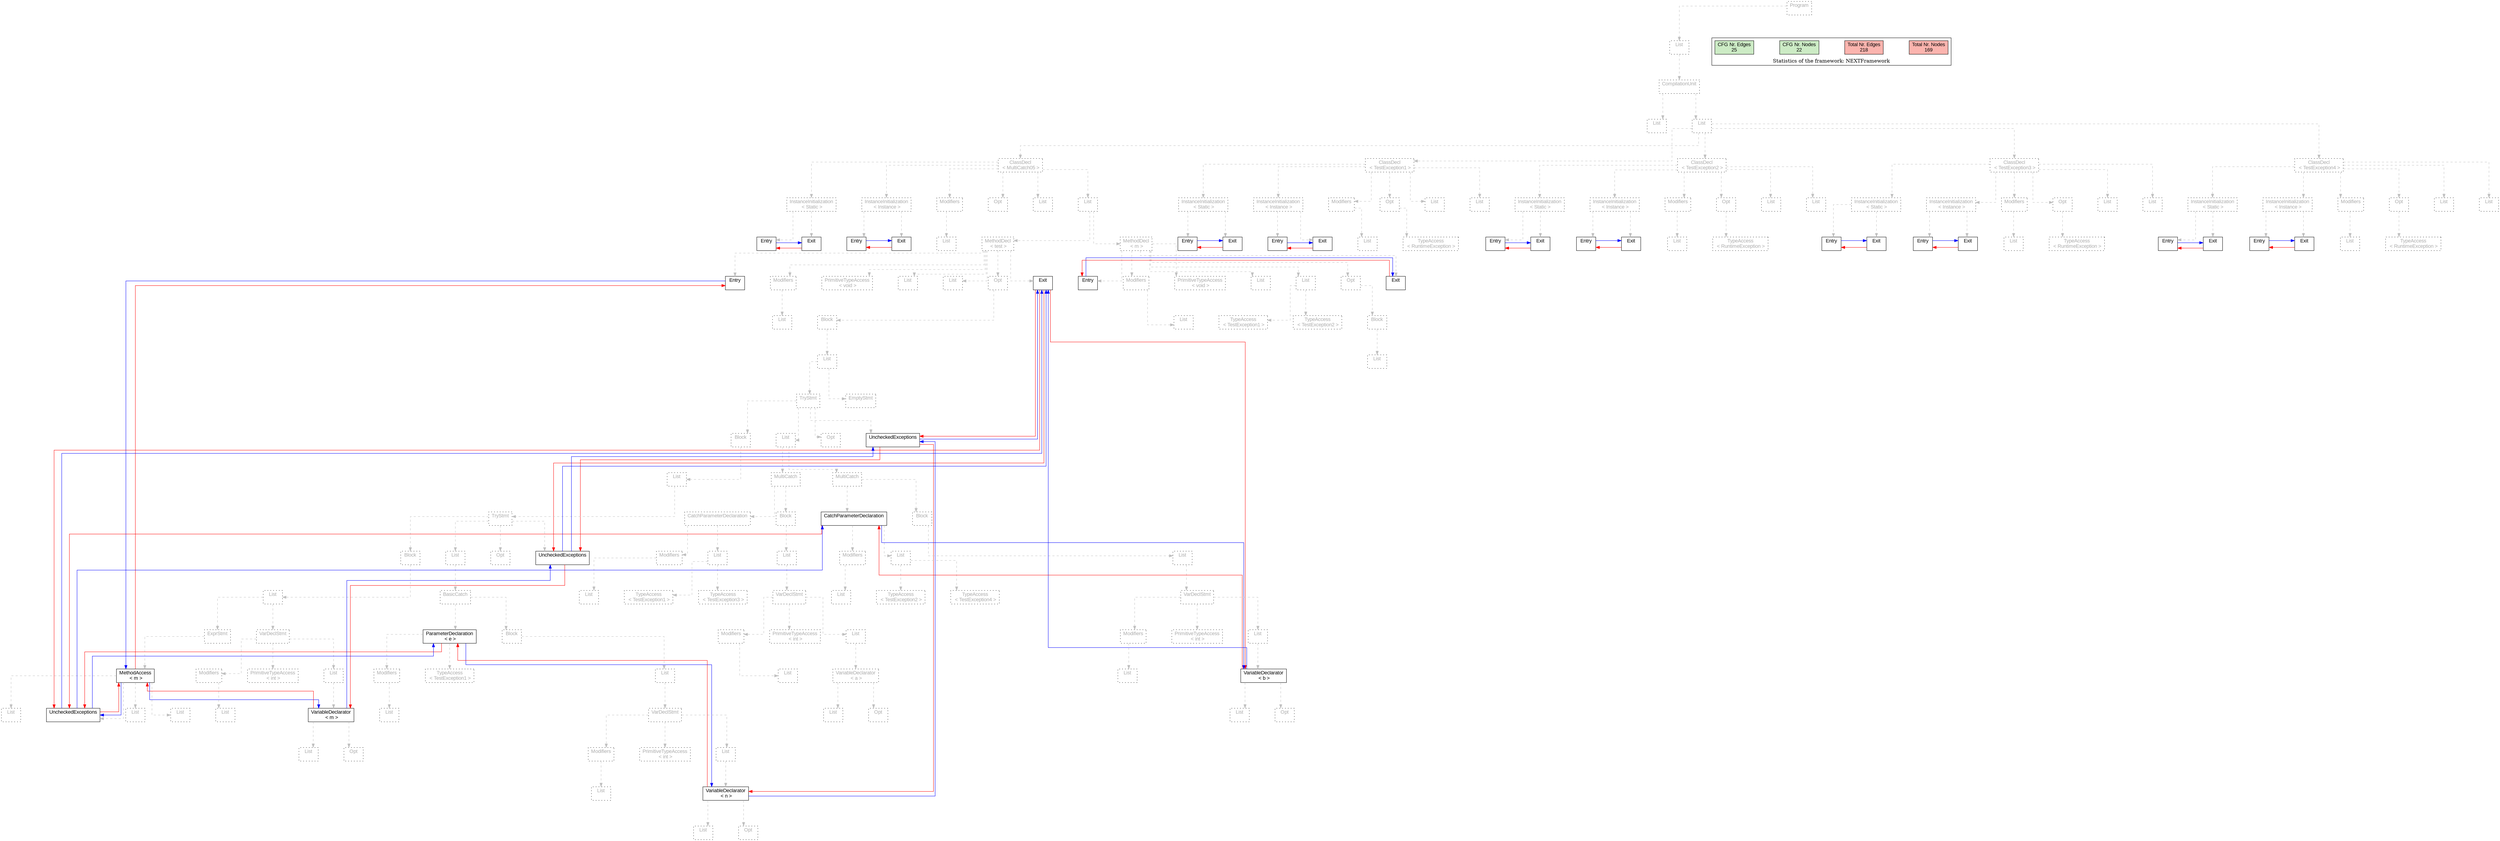 digraph G {
graph [splines=ortho, nodesep="1", ranksep="1"]
node [shape=rect, fontname=Arial];
{ rank = same; "Program[0]"}
{ rank = same; "List[1]"}
{ rank = same; "CompilationUnit[2]"}
{ rank = same; "List[3]"; "List[4]"}
{ rank = same; "ClassDecl[5]"; "ClassDecl[125]"; "ClassDecl[148]"; "ClassDecl[171]"; "ClassDecl[194]"}
{ rank = same; "Modifiers[22]"; "Opt[24]"; "List[25]"; "List[26]"; "InstanceInitialization[6]"; "InstanceInitialization[14]"; "Modifiers[142]"; "Opt[144]"; "List[146]"; "List[147]"; "InstanceInitialization[126]"; "InstanceInitialization[134]"; "Modifiers[165]"; "Opt[167]"; "List[169]"; "List[170]"; "InstanceInitialization[149]"; "InstanceInitialization[157]"; "Modifiers[188]"; "Opt[190]"; "List[192]"; "List[193]"; "InstanceInitialization[172]"; "InstanceInitialization[180]"; "Modifiers[211]"; "Opt[213]"; "List[215]"; "List[216]"; "InstanceInitialization[195]"; "InstanceInitialization[203]"}
{ rank = same; "List[23]"; "MethodDecl[27]"; "MethodDecl[113]"; "Entry[7]"; "Exit[8]"; "Entry[15]"; "Exit[16]"; "List[143]"; "TypeAccess[145]"; "Entry[127]"; "Exit[128]"; "Entry[135]"; "Exit[136]"; "List[166]"; "TypeAccess[168]"; "Entry[150]"; "Exit[151]"; "Entry[158]"; "Exit[159]"; "List[189]"; "TypeAccess[191]"; "Entry[173]"; "Exit[174]"; "Entry[181]"; "Exit[182]"; "List[212]"; "TypeAccess[214]"; "Entry[196]"; "Exit[197]"; "Entry[204]"; "Exit[205]"}
{ rank = same; "Entry[28]"; "Modifiers[29]"; "PrimitiveTypeAccess[31]"; "List[32]"; "List[33]"; "Opt[34]"; "Exit[35]"; "Entry[114]"; "Modifiers[115]"; "PrimitiveTypeAccess[117]"; "List[118]"; "List[119]"; "Opt[122]"; "Exit[123]"}
{ rank = same; "List[30]"; "Block[35]"; "List[116]"; "TypeAccess[120]"; "TypeAccess[121]"; "Block[123]"}
{ rank = same; "List[36]"; "List[124]"}
{ rank = same; "TryStmt[37]"; "EmptyStmt[112]"}
{ rank = same; "Block[38]"; "List[75]"; "Opt[110]"; "UncheckedExceptions[111]"}
{ rank = same; "List[39]"; "MultiCatch[76]"; "MultiCatch[93]"}
{ rank = same; "TryStmt[40]"; "CatchParameterDeclaration[77]"; "Block[83]"; "CatchParameterDeclaration[94]"; "Block[100]"}
{ rank = same; "Block[41]"; "List[57]"; "Opt[73]"; "UncheckedExceptions[74]"; "Modifiers[78]"; "List[80]"; "List[84]"; "Modifiers[95]"; "List[97]"; "List[101]"}
{ rank = same; "List[42]"; "BasicCatch[58]"; "List[79]"; "TypeAccess[81]"; "TypeAccess[82]"; "VarDeclStmt[85]"; "List[96]"; "TypeAccess[98]"; "TypeAccess[99]"; "VarDeclStmt[102]"}
{ rank = same; "MethodAccess[44]"; "Modifiers[50]"; "PrimitiveTypeAccess[52]"; "List[53]"; "Modifiers[60]"; "TypeAccess[62]"; "List[64]"; "List[87]"; "VariableDeclarator[90]"; "List[104]"; "VariableDeclarator[107]"}
{ rank = same; "ExprStmt[43]"; "VarDeclStmt[49]"; "ParameterDeclaration[59]"; "Block[63]"; "Modifiers[86]"; "PrimitiveTypeAccess[88]"; "List[89]"; "Modifiers[103]"; "PrimitiveTypeAccess[105]"; "List[106]"}
{ rank = same; "List[55]"; "Opt[56]"; "Modifiers[66]"; "PrimitiveTypeAccess[68]"; "List[69]"}
{ rank = same; "List[46]"; "List[47]"; "List[48]"; "UncheckedExceptions[45]"; "List[51]"; "VariableDeclarator[54]"; "List[61]"; "VarDeclStmt[65]"; "List[91]"; "Opt[92]"; "List[108]"; "Opt[109]"}
{ rank = same; "List[71]"; "Opt[72]"}
{ rank = same; "List[67]"; "VariableDeclarator[70]"}
"Program[0]" [label="Program\n ", style= dotted   fillcolor="#eeeeee" fontcolor="#aaaaaa"  ]
"List[1]" [label="List\n ", style= dotted   fillcolor="#eeeeee" fontcolor="#aaaaaa"  ]
"CompilationUnit[2]" [label="CompilationUnit\n ", style= dotted   fillcolor="#eeeeee" fontcolor="#aaaaaa"  ]
"List[3]" [label="List\n ", style= dotted   fillcolor="#eeeeee" fontcolor="#aaaaaa"  ]
"List[4]" [label="List\n ", style= dotted   fillcolor="#eeeeee" fontcolor="#aaaaaa"  ]
"ClassDecl[5]" [label="ClassDecl\n < MultiCatch05 >", style= dotted   fillcolor="#eeeeee" fontcolor="#aaaaaa"  ]
"Modifiers[22]" [label="Modifiers\n ", style= dotted   fillcolor="#eeeeee" fontcolor="#aaaaaa"  ]
"List[23]" [label="List\n ", style= dotted   fillcolor="#eeeeee" fontcolor="#aaaaaa"  ]
"Opt[24]" [label="Opt\n ", style= dotted   fillcolor="#eeeeee" fontcolor="#aaaaaa"  ]
"List[25]" [label="List\n ", style= dotted   fillcolor="#eeeeee" fontcolor="#aaaaaa"  ]
"List[26]" [label="List\n ", style= dotted   fillcolor="#eeeeee" fontcolor="#aaaaaa"  ]
"MethodDecl[27]" [label="MethodDecl\n < test >", style= dotted   fillcolor="#eeeeee" fontcolor="#aaaaaa"  ]
"Entry[28]" [label="Entry\n ", fillcolor=white   style=filled  ]
"Modifiers[29]" [label="Modifiers\n ", style= dotted   fillcolor="#eeeeee" fontcolor="#aaaaaa"  ]
"List[30]" [label="List\n ", style= dotted   fillcolor="#eeeeee" fontcolor="#aaaaaa"  ]
"PrimitiveTypeAccess[31]" [label="PrimitiveTypeAccess\n < void >", style= dotted   fillcolor="#eeeeee" fontcolor="#aaaaaa"  ]
"List[32]" [label="List\n ", style= dotted   fillcolor="#eeeeee" fontcolor="#aaaaaa"  ]
"List[33]" [label="List\n ", style= dotted   fillcolor="#eeeeee" fontcolor="#aaaaaa"  ]
"Opt[34]" [label="Opt\n ", style= dotted   fillcolor="#eeeeee" fontcolor="#aaaaaa"  ]
"Block[35]" [label="Block\n ", style= dotted   fillcolor="#eeeeee" fontcolor="#aaaaaa"  ]
"List[36]" [label="List\n ", style= dotted   fillcolor="#eeeeee" fontcolor="#aaaaaa"  ]
"TryStmt[37]" [label="TryStmt\n ", style= dotted   fillcolor="#eeeeee" fontcolor="#aaaaaa"  ]
"Block[38]" [label="Block\n ", style= dotted   fillcolor="#eeeeee" fontcolor="#aaaaaa"  ]
"List[39]" [label="List\n ", style= dotted   fillcolor="#eeeeee" fontcolor="#aaaaaa"  ]
"TryStmt[40]" [label="TryStmt\n ", style= dotted   fillcolor="#eeeeee" fontcolor="#aaaaaa"  ]
"Block[41]" [label="Block\n ", style= dotted   fillcolor="#eeeeee" fontcolor="#aaaaaa"  ]
"List[42]" [label="List\n ", style= dotted   fillcolor="#eeeeee" fontcolor="#aaaaaa"  ]
"ExprStmt[43]" [label="ExprStmt\n ", style= dotted   fillcolor="#eeeeee" fontcolor="#aaaaaa"  ]
"MethodAccess[44]" [label="MethodAccess\n < m >", fillcolor=white   style=filled  ]
"List[46]" [label="List\n ", style= dotted   fillcolor="#eeeeee" fontcolor="#aaaaaa"  ]
"List[47]" [label="List\n ", style= dotted   fillcolor="#eeeeee" fontcolor="#aaaaaa"  ]
"List[48]" [label="List\n ", style= dotted   fillcolor="#eeeeee" fontcolor="#aaaaaa"  ]
"UncheckedExceptions[45]" [label="UncheckedExceptions\n ", fillcolor=white   style=filled  ]
"VarDeclStmt[49]" [label="VarDeclStmt\n ", style= dotted   fillcolor="#eeeeee" fontcolor="#aaaaaa"  ]
"Modifiers[50]" [label="Modifiers\n ", style= dotted   fillcolor="#eeeeee" fontcolor="#aaaaaa"  ]
"List[51]" [label="List\n ", style= dotted   fillcolor="#eeeeee" fontcolor="#aaaaaa"  ]
"PrimitiveTypeAccess[52]" [label="PrimitiveTypeAccess\n < int >", style= dotted   fillcolor="#eeeeee" fontcolor="#aaaaaa"  ]
"List[53]" [label="List\n ", style= dotted   fillcolor="#eeeeee" fontcolor="#aaaaaa"  ]
"VariableDeclarator[54]" [label="VariableDeclarator\n < m >", fillcolor=white   style=filled  ]
"List[55]" [label="List\n ", style= dotted   fillcolor="#eeeeee" fontcolor="#aaaaaa"  ]
"Opt[56]" [label="Opt\n ", style= dotted   fillcolor="#eeeeee" fontcolor="#aaaaaa"  ]
"List[57]" [label="List\n ", style= dotted   fillcolor="#eeeeee" fontcolor="#aaaaaa"  ]
"BasicCatch[58]" [label="BasicCatch\n ", style= dotted   fillcolor="#eeeeee" fontcolor="#aaaaaa"  ]
"ParameterDeclaration[59]" [label="ParameterDeclaration\n < e >", fillcolor=white   style=filled  ]
"Modifiers[60]" [label="Modifiers\n ", style= dotted   fillcolor="#eeeeee" fontcolor="#aaaaaa"  ]
"List[61]" [label="List\n ", style= dotted   fillcolor="#eeeeee" fontcolor="#aaaaaa"  ]
"TypeAccess[62]" [label="TypeAccess\n < TestException1 >", style= dotted   fillcolor="#eeeeee" fontcolor="#aaaaaa"  ]
"Block[63]" [label="Block\n ", style= dotted   fillcolor="#eeeeee" fontcolor="#aaaaaa"  ]
"List[64]" [label="List\n ", style= dotted   fillcolor="#eeeeee" fontcolor="#aaaaaa"  ]
"VarDeclStmt[65]" [label="VarDeclStmt\n ", style= dotted   fillcolor="#eeeeee" fontcolor="#aaaaaa"  ]
"Modifiers[66]" [label="Modifiers\n ", style= dotted   fillcolor="#eeeeee" fontcolor="#aaaaaa"  ]
"List[67]" [label="List\n ", style= dotted   fillcolor="#eeeeee" fontcolor="#aaaaaa"  ]
"PrimitiveTypeAccess[68]" [label="PrimitiveTypeAccess\n < int >", style= dotted   fillcolor="#eeeeee" fontcolor="#aaaaaa"  ]
"List[69]" [label="List\n ", style= dotted   fillcolor="#eeeeee" fontcolor="#aaaaaa"  ]
"VariableDeclarator[70]" [label="VariableDeclarator\n < n >", fillcolor=white   style=filled  ]
"List[71]" [label="List\n ", style= dotted   fillcolor="#eeeeee" fontcolor="#aaaaaa"  ]
"Opt[72]" [label="Opt\n ", style= dotted   fillcolor="#eeeeee" fontcolor="#aaaaaa"  ]
"Opt[73]" [label="Opt\n ", style= dotted   fillcolor="#eeeeee" fontcolor="#aaaaaa"  ]
"UncheckedExceptions[74]" [label="UncheckedExceptions\n ", fillcolor=white   style=filled  ]
"List[75]" [label="List\n ", style= dotted   fillcolor="#eeeeee" fontcolor="#aaaaaa"  ]
"MultiCatch[76]" [label="MultiCatch\n ", style= dotted   fillcolor="#eeeeee" fontcolor="#aaaaaa"  ]
"CatchParameterDeclaration[77]" [label="CatchParameterDeclaration\n ", style= dotted   fillcolor="#eeeeee" fontcolor="#aaaaaa"  ]
"Modifiers[78]" [label="Modifiers\n ", style= dotted   fillcolor="#eeeeee" fontcolor="#aaaaaa"  ]
"List[79]" [label="List\n ", style= dotted   fillcolor="#eeeeee" fontcolor="#aaaaaa"  ]
"List[80]" [label="List\n ", style= dotted   fillcolor="#eeeeee" fontcolor="#aaaaaa"  ]
"TypeAccess[81]" [label="TypeAccess\n < TestException1 >", style= dotted   fillcolor="#eeeeee" fontcolor="#aaaaaa"  ]
"TypeAccess[82]" [label="TypeAccess\n < TestException3 >", style= dotted   fillcolor="#eeeeee" fontcolor="#aaaaaa"  ]
"Block[83]" [label="Block\n ", style= dotted   fillcolor="#eeeeee" fontcolor="#aaaaaa"  ]
"List[84]" [label="List\n ", style= dotted   fillcolor="#eeeeee" fontcolor="#aaaaaa"  ]
"VarDeclStmt[85]" [label="VarDeclStmt\n ", style= dotted   fillcolor="#eeeeee" fontcolor="#aaaaaa"  ]
"Modifiers[86]" [label="Modifiers\n ", style= dotted   fillcolor="#eeeeee" fontcolor="#aaaaaa"  ]
"List[87]" [label="List\n ", style= dotted   fillcolor="#eeeeee" fontcolor="#aaaaaa"  ]
"PrimitiveTypeAccess[88]" [label="PrimitiveTypeAccess\n < int >", style= dotted   fillcolor="#eeeeee" fontcolor="#aaaaaa"  ]
"List[89]" [label="List\n ", style= dotted   fillcolor="#eeeeee" fontcolor="#aaaaaa"  ]
"VariableDeclarator[90]" [label="VariableDeclarator\n < a >", style= dotted   fillcolor="#eeeeee" fontcolor="#aaaaaa"  ]
"List[91]" [label="List\n ", style= dotted   fillcolor="#eeeeee" fontcolor="#aaaaaa"  ]
"Opt[92]" [label="Opt\n ", style= dotted   fillcolor="#eeeeee" fontcolor="#aaaaaa"  ]
"MultiCatch[93]" [label="MultiCatch\n ", style= dotted   fillcolor="#eeeeee" fontcolor="#aaaaaa"  ]
"CatchParameterDeclaration[94]" [label="CatchParameterDeclaration\n ", fillcolor=white   style=filled  ]
"Modifiers[95]" [label="Modifiers\n ", style= dotted   fillcolor="#eeeeee" fontcolor="#aaaaaa"  ]
"List[96]" [label="List\n ", style= dotted   fillcolor="#eeeeee" fontcolor="#aaaaaa"  ]
"List[97]" [label="List\n ", style= dotted   fillcolor="#eeeeee" fontcolor="#aaaaaa"  ]
"TypeAccess[98]" [label="TypeAccess\n < TestException2 >", style= dotted   fillcolor="#eeeeee" fontcolor="#aaaaaa"  ]
"TypeAccess[99]" [label="TypeAccess\n < TestException4 >", style= dotted   fillcolor="#eeeeee" fontcolor="#aaaaaa"  ]
"Block[100]" [label="Block\n ", style= dotted   fillcolor="#eeeeee" fontcolor="#aaaaaa"  ]
"List[101]" [label="List\n ", style= dotted   fillcolor="#eeeeee" fontcolor="#aaaaaa"  ]
"VarDeclStmt[102]" [label="VarDeclStmt\n ", style= dotted   fillcolor="#eeeeee" fontcolor="#aaaaaa"  ]
"Modifiers[103]" [label="Modifiers\n ", style= dotted   fillcolor="#eeeeee" fontcolor="#aaaaaa"  ]
"List[104]" [label="List\n ", style= dotted   fillcolor="#eeeeee" fontcolor="#aaaaaa"  ]
"PrimitiveTypeAccess[105]" [label="PrimitiveTypeAccess\n < int >", style= dotted   fillcolor="#eeeeee" fontcolor="#aaaaaa"  ]
"List[106]" [label="List\n ", style= dotted   fillcolor="#eeeeee" fontcolor="#aaaaaa"  ]
"VariableDeclarator[107]" [label="VariableDeclarator\n < b >", fillcolor=white   style=filled  ]
"List[108]" [label="List\n ", style= dotted   fillcolor="#eeeeee" fontcolor="#aaaaaa"  ]
"Opt[109]" [label="Opt\n ", style= dotted   fillcolor="#eeeeee" fontcolor="#aaaaaa"  ]
"Opt[110]" [label="Opt\n ", style= dotted   fillcolor="#eeeeee" fontcolor="#aaaaaa"  ]
"UncheckedExceptions[111]" [label="UncheckedExceptions\n ", fillcolor=white   style=filled  ]
"EmptyStmt[112]" [label="EmptyStmt\n ", style= dotted   fillcolor="#eeeeee" fontcolor="#aaaaaa"  ]
"Exit[35]" [label="Exit\n ", fillcolor=white   style=filled  ]
"MethodDecl[113]" [label="MethodDecl\n < m >", style= dotted   fillcolor="#eeeeee" fontcolor="#aaaaaa"  ]
"Entry[114]" [label="Entry\n ", fillcolor=white   style=filled  ]
"Modifiers[115]" [label="Modifiers\n ", style= dotted   fillcolor="#eeeeee" fontcolor="#aaaaaa"  ]
"List[116]" [label="List\n ", style= dotted   fillcolor="#eeeeee" fontcolor="#aaaaaa"  ]
"PrimitiveTypeAccess[117]" [label="PrimitiveTypeAccess\n < void >", style= dotted   fillcolor="#eeeeee" fontcolor="#aaaaaa"  ]
"List[118]" [label="List\n ", style= dotted   fillcolor="#eeeeee" fontcolor="#aaaaaa"  ]
"List[119]" [label="List\n ", style= dotted   fillcolor="#eeeeee" fontcolor="#aaaaaa"  ]
"TypeAccess[120]" [label="TypeAccess\n < TestException1 >", style= dotted   fillcolor="#eeeeee" fontcolor="#aaaaaa"  ]
"TypeAccess[121]" [label="TypeAccess\n < TestException2 >", style= dotted   fillcolor="#eeeeee" fontcolor="#aaaaaa"  ]
"Opt[122]" [label="Opt\n ", style= dotted   fillcolor="#eeeeee" fontcolor="#aaaaaa"  ]
"Block[123]" [label="Block\n ", style= dotted   fillcolor="#eeeeee" fontcolor="#aaaaaa"  ]
"List[124]" [label="List\n ", style= dotted   fillcolor="#eeeeee" fontcolor="#aaaaaa"  ]
"Exit[123]" [label="Exit\n ", fillcolor=white   style=filled  ]
"InstanceInitialization[6]" [label="InstanceInitialization\n < Instance >", style= dotted   fillcolor="#eeeeee" fontcolor="#aaaaaa"  ]
"Entry[7]" [label="Entry\n ", fillcolor=white   style=filled  ]
"Exit[8]" [label="Exit\n ", fillcolor=white   style=filled  ]
"InstanceInitialization[14]" [label="InstanceInitialization\n < Static >", style= dotted   fillcolor="#eeeeee" fontcolor="#aaaaaa"  ]
"Entry[15]" [label="Entry\n ", fillcolor=white   style=filled  ]
"Exit[16]" [label="Exit\n ", fillcolor=white   style=filled  ]
"ClassDecl[125]" [label="ClassDecl\n < TestException1 >", style= dotted   fillcolor="#eeeeee" fontcolor="#aaaaaa"  ]
"Modifiers[142]" [label="Modifiers\n ", style= dotted   fillcolor="#eeeeee" fontcolor="#aaaaaa"  ]
"List[143]" [label="List\n ", style= dotted   fillcolor="#eeeeee" fontcolor="#aaaaaa"  ]
"Opt[144]" [label="Opt\n ", style= dotted   fillcolor="#eeeeee" fontcolor="#aaaaaa"  ]
"TypeAccess[145]" [label="TypeAccess\n < RuntimeException >", style= dotted   fillcolor="#eeeeee" fontcolor="#aaaaaa"  ]
"List[146]" [label="List\n ", style= dotted   fillcolor="#eeeeee" fontcolor="#aaaaaa"  ]
"List[147]" [label="List\n ", style= dotted   fillcolor="#eeeeee" fontcolor="#aaaaaa"  ]
"InstanceInitialization[126]" [label="InstanceInitialization\n < Instance >", style= dotted   fillcolor="#eeeeee" fontcolor="#aaaaaa"  ]
"Entry[127]" [label="Entry\n ", fillcolor=white   style=filled  ]
"Exit[128]" [label="Exit\n ", fillcolor=white   style=filled  ]
"InstanceInitialization[134]" [label="InstanceInitialization\n < Static >", style= dotted   fillcolor="#eeeeee" fontcolor="#aaaaaa"  ]
"Entry[135]" [label="Entry\n ", fillcolor=white   style=filled  ]
"Exit[136]" [label="Exit\n ", fillcolor=white   style=filled  ]
"ClassDecl[148]" [label="ClassDecl\n < TestException2 >", style= dotted   fillcolor="#eeeeee" fontcolor="#aaaaaa"  ]
"Modifiers[165]" [label="Modifiers\n ", style= dotted   fillcolor="#eeeeee" fontcolor="#aaaaaa"  ]
"List[166]" [label="List\n ", style= dotted   fillcolor="#eeeeee" fontcolor="#aaaaaa"  ]
"Opt[167]" [label="Opt\n ", style= dotted   fillcolor="#eeeeee" fontcolor="#aaaaaa"  ]
"TypeAccess[168]" [label="TypeAccess\n < RuntimeException >", style= dotted   fillcolor="#eeeeee" fontcolor="#aaaaaa"  ]
"List[169]" [label="List\n ", style= dotted   fillcolor="#eeeeee" fontcolor="#aaaaaa"  ]
"List[170]" [label="List\n ", style= dotted   fillcolor="#eeeeee" fontcolor="#aaaaaa"  ]
"InstanceInitialization[149]" [label="InstanceInitialization\n < Instance >", style= dotted   fillcolor="#eeeeee" fontcolor="#aaaaaa"  ]
"Entry[150]" [label="Entry\n ", fillcolor=white   style=filled  ]
"Exit[151]" [label="Exit\n ", fillcolor=white   style=filled  ]
"InstanceInitialization[157]" [label="InstanceInitialization\n < Static >", style= dotted   fillcolor="#eeeeee" fontcolor="#aaaaaa"  ]
"Entry[158]" [label="Entry\n ", fillcolor=white   style=filled  ]
"Exit[159]" [label="Exit\n ", fillcolor=white   style=filled  ]
"ClassDecl[171]" [label="ClassDecl\n < TestException3 >", style= dotted   fillcolor="#eeeeee" fontcolor="#aaaaaa"  ]
"Modifiers[188]" [label="Modifiers\n ", style= dotted   fillcolor="#eeeeee" fontcolor="#aaaaaa"  ]
"List[189]" [label="List\n ", style= dotted   fillcolor="#eeeeee" fontcolor="#aaaaaa"  ]
"Opt[190]" [label="Opt\n ", style= dotted   fillcolor="#eeeeee" fontcolor="#aaaaaa"  ]
"TypeAccess[191]" [label="TypeAccess\n < RuntimeException >", style= dotted   fillcolor="#eeeeee" fontcolor="#aaaaaa"  ]
"List[192]" [label="List\n ", style= dotted   fillcolor="#eeeeee" fontcolor="#aaaaaa"  ]
"List[193]" [label="List\n ", style= dotted   fillcolor="#eeeeee" fontcolor="#aaaaaa"  ]
"InstanceInitialization[172]" [label="InstanceInitialization\n < Instance >", style= dotted   fillcolor="#eeeeee" fontcolor="#aaaaaa"  ]
"Entry[173]" [label="Entry\n ", fillcolor=white   style=filled  ]
"Exit[174]" [label="Exit\n ", fillcolor=white   style=filled  ]
"InstanceInitialization[180]" [label="InstanceInitialization\n < Static >", style= dotted   fillcolor="#eeeeee" fontcolor="#aaaaaa"  ]
"Entry[181]" [label="Entry\n ", fillcolor=white   style=filled  ]
"Exit[182]" [label="Exit\n ", fillcolor=white   style=filled  ]
"ClassDecl[194]" [label="ClassDecl\n < TestException4 >", style= dotted   fillcolor="#eeeeee" fontcolor="#aaaaaa"  ]
"Modifiers[211]" [label="Modifiers\n ", style= dotted   fillcolor="#eeeeee" fontcolor="#aaaaaa"  ]
"List[212]" [label="List\n ", style= dotted   fillcolor="#eeeeee" fontcolor="#aaaaaa"  ]
"Opt[213]" [label="Opt\n ", style= dotted   fillcolor="#eeeeee" fontcolor="#aaaaaa"  ]
"TypeAccess[214]" [label="TypeAccess\n < RuntimeException >", style= dotted   fillcolor="#eeeeee" fontcolor="#aaaaaa"  ]
"List[215]" [label="List\n ", style= dotted   fillcolor="#eeeeee" fontcolor="#aaaaaa"  ]
"List[216]" [label="List\n ", style= dotted   fillcolor="#eeeeee" fontcolor="#aaaaaa"  ]
"InstanceInitialization[195]" [label="InstanceInitialization\n < Instance >", style= dotted   fillcolor="#eeeeee" fontcolor="#aaaaaa"  ]
"Entry[196]" [label="Entry\n ", fillcolor=white   style=filled  ]
"Exit[197]" [label="Exit\n ", fillcolor=white   style=filled  ]
"InstanceInitialization[203]" [label="InstanceInitialization\n < Static >", style= dotted   fillcolor="#eeeeee" fontcolor="#aaaaaa"  ]
"Entry[204]" [label="Entry\n ", fillcolor=white   style=filled  ]
"Exit[205]" [label="Exit\n ", fillcolor=white   style=filled  ]
"CompilationUnit[2]" -> "List[3]" [style=dashed, color=gray]
"Modifiers[22]" -> "List[23]" [style=dashed, color=gray]
"ClassDecl[5]" -> "Modifiers[22]" [style=dashed, color=gray]
"ClassDecl[5]" -> "Opt[24]" [style=dashed, color=gray]
"ClassDecl[5]" -> "List[25]" [style=dashed, color=gray]
"MethodDecl[27]" -> "Entry[28]" [style=dashed, color=gray]
"Modifiers[29]" -> "List[30]" [style=dashed, color=gray]
"MethodDecl[27]" -> "Modifiers[29]" [style=dashed, color=gray]
"MethodDecl[27]" -> "PrimitiveTypeAccess[31]" [style=dashed, color=gray]
"MethodDecl[27]" -> "List[32]" [style=dashed, color=gray]
"MethodDecl[27]" -> "List[33]" [style=dashed, color=gray]
"MethodAccess[44]" -> "List[46]" [style=dashed, color=gray]
"MethodAccess[44]" -> "List[47]" [style=dashed, color=gray]
"MethodAccess[44]" -> "List[48]" [style=dashed, color=gray]
"MethodAccess[44]" -> "UncheckedExceptions[45]" [style=dashed, color=gray]
"ExprStmt[43]" -> "MethodAccess[44]" [style=dashed, color=gray]
"List[42]" -> "ExprStmt[43]" [style=dashed, color=gray]
"Modifiers[50]" -> "List[51]" [style=dashed, color=gray]
"VarDeclStmt[49]" -> "Modifiers[50]" [style=dashed, color=gray]
"VarDeclStmt[49]" -> "PrimitiveTypeAccess[52]" [style=dashed, color=gray]
"VariableDeclarator[54]" -> "List[55]" [style=dashed, color=gray]
"VariableDeclarator[54]" -> "Opt[56]" [style=dashed, color=gray]
"List[53]" -> "VariableDeclarator[54]" [style=dashed, color=gray]
"VarDeclStmt[49]" -> "List[53]" [style=dashed, color=gray]
"List[42]" -> "VarDeclStmt[49]" [style=dashed, color=gray]
"Block[41]" -> "List[42]" [style=dashed, color=gray]
"TryStmt[40]" -> "Block[41]" [style=dashed, color=gray]
"Modifiers[60]" -> "List[61]" [style=dashed, color=gray]
"ParameterDeclaration[59]" -> "Modifiers[60]" [style=dashed, color=gray]
"ParameterDeclaration[59]" -> "TypeAccess[62]" [style=dashed, color=gray]
"BasicCatch[58]" -> "ParameterDeclaration[59]" [style=dashed, color=gray]
"Modifiers[66]" -> "List[67]" [style=dashed, color=gray]
"VarDeclStmt[65]" -> "Modifiers[66]" [style=dashed, color=gray]
"VarDeclStmt[65]" -> "PrimitiveTypeAccess[68]" [style=dashed, color=gray]
"VariableDeclarator[70]" -> "List[71]" [style=dashed, color=gray]
"VariableDeclarator[70]" -> "Opt[72]" [style=dashed, color=gray]
"List[69]" -> "VariableDeclarator[70]" [style=dashed, color=gray]
"VarDeclStmt[65]" -> "List[69]" [style=dashed, color=gray]
"List[64]" -> "VarDeclStmt[65]" [style=dashed, color=gray]
"Block[63]" -> "List[64]" [style=dashed, color=gray]
"BasicCatch[58]" -> "Block[63]" [style=dashed, color=gray]
"List[57]" -> "BasicCatch[58]" [style=dashed, color=gray]
"TryStmt[40]" -> "List[57]" [style=dashed, color=gray]
"TryStmt[40]" -> "Opt[73]" [style=dashed, color=gray]
"TryStmt[40]" -> "UncheckedExceptions[74]" [style=dashed, color=gray]
"List[39]" -> "TryStmt[40]" [style=dashed, color=gray]
"Block[38]" -> "List[39]" [style=dashed, color=gray]
"TryStmt[37]" -> "Block[38]" [style=dashed, color=gray]
"Modifiers[78]" -> "List[79]" [style=dashed, color=gray]
"CatchParameterDeclaration[77]" -> "Modifiers[78]" [style=dashed, color=gray]
"List[80]" -> "TypeAccess[81]" [style=dashed, color=gray]
"List[80]" -> "TypeAccess[82]" [style=dashed, color=gray]
"CatchParameterDeclaration[77]" -> "List[80]" [style=dashed, color=gray]
"MultiCatch[76]" -> "CatchParameterDeclaration[77]" [style=dashed, color=gray]
"Modifiers[86]" -> "List[87]" [style=dashed, color=gray]
"VarDeclStmt[85]" -> "Modifiers[86]" [style=dashed, color=gray]
"VarDeclStmt[85]" -> "PrimitiveTypeAccess[88]" [style=dashed, color=gray]
"VariableDeclarator[90]" -> "List[91]" [style=dashed, color=gray]
"VariableDeclarator[90]" -> "Opt[92]" [style=dashed, color=gray]
"List[89]" -> "VariableDeclarator[90]" [style=dashed, color=gray]
"VarDeclStmt[85]" -> "List[89]" [style=dashed, color=gray]
"List[84]" -> "VarDeclStmt[85]" [style=dashed, color=gray]
"Block[83]" -> "List[84]" [style=dashed, color=gray]
"MultiCatch[76]" -> "Block[83]" [style=dashed, color=gray]
"List[75]" -> "MultiCatch[76]" [style=dashed, color=gray]
"Modifiers[95]" -> "List[96]" [style=dashed, color=gray]
"CatchParameterDeclaration[94]" -> "Modifiers[95]" [style=dashed, color=gray]
"List[97]" -> "TypeAccess[98]" [style=dashed, color=gray]
"List[97]" -> "TypeAccess[99]" [style=dashed, color=gray]
"CatchParameterDeclaration[94]" -> "List[97]" [style=dashed, color=gray]
"MultiCatch[93]" -> "CatchParameterDeclaration[94]" [style=dashed, color=gray]
"Modifiers[103]" -> "List[104]" [style=dashed, color=gray]
"VarDeclStmt[102]" -> "Modifiers[103]" [style=dashed, color=gray]
"VarDeclStmt[102]" -> "PrimitiveTypeAccess[105]" [style=dashed, color=gray]
"VariableDeclarator[107]" -> "List[108]" [style=dashed, color=gray]
"VariableDeclarator[107]" -> "Opt[109]" [style=dashed, color=gray]
"List[106]" -> "VariableDeclarator[107]" [style=dashed, color=gray]
"VarDeclStmt[102]" -> "List[106]" [style=dashed, color=gray]
"List[101]" -> "VarDeclStmt[102]" [style=dashed, color=gray]
"Block[100]" -> "List[101]" [style=dashed, color=gray]
"MultiCatch[93]" -> "Block[100]" [style=dashed, color=gray]
"List[75]" -> "MultiCatch[93]" [style=dashed, color=gray]
"TryStmt[37]" -> "List[75]" [style=dashed, color=gray]
"TryStmt[37]" -> "Opt[110]" [style=dashed, color=gray]
"TryStmt[37]" -> "UncheckedExceptions[111]" [style=dashed, color=gray]
"List[36]" -> "TryStmt[37]" [style=dashed, color=gray]
"List[36]" -> "EmptyStmt[112]" [style=dashed, color=gray]
"Block[35]" -> "List[36]" [style=dashed, color=gray]
"Opt[34]" -> "Block[35]" [style=dashed, color=gray]
"MethodDecl[27]" -> "Opt[34]" [style=dashed, color=gray]
"MethodDecl[27]" -> "Exit[35]" [style=dashed, color=gray]
"List[26]" -> "MethodDecl[27]" [style=dashed, color=gray]
"MethodDecl[113]" -> "Entry[114]" [style=dashed, color=gray]
"Modifiers[115]" -> "List[116]" [style=dashed, color=gray]
"MethodDecl[113]" -> "Modifiers[115]" [style=dashed, color=gray]
"MethodDecl[113]" -> "PrimitiveTypeAccess[117]" [style=dashed, color=gray]
"MethodDecl[113]" -> "List[118]" [style=dashed, color=gray]
"List[119]" -> "TypeAccess[120]" [style=dashed, color=gray]
"List[119]" -> "TypeAccess[121]" [style=dashed, color=gray]
"MethodDecl[113]" -> "List[119]" [style=dashed, color=gray]
"Block[123]" -> "List[124]" [style=dashed, color=gray]
"Opt[122]" -> "Block[123]" [style=dashed, color=gray]
"MethodDecl[113]" -> "Opt[122]" [style=dashed, color=gray]
"MethodDecl[113]" -> "Exit[123]" [style=dashed, color=gray]
"List[26]" -> "MethodDecl[113]" [style=dashed, color=gray]
"ClassDecl[5]" -> "List[26]" [style=dashed, color=gray]
"InstanceInitialization[6]" -> "Entry[7]" [style=dashed, color=gray]
"InstanceInitialization[6]" -> "Exit[8]" [style=dashed, color=gray]
"InstanceInitialization[14]" -> "Entry[15]" [style=dashed, color=gray]
"InstanceInitialization[14]" -> "Exit[16]" [style=dashed, color=gray]
"ClassDecl[5]" -> "InstanceInitialization[6]" [style=dashed, color=gray]
"ClassDecl[5]" -> "InstanceInitialization[14]" [style=dashed, color=gray]
"List[4]" -> "ClassDecl[5]" [style=dashed, color=gray]
"Modifiers[142]" -> "List[143]" [style=dashed, color=gray]
"ClassDecl[125]" -> "Modifiers[142]" [style=dashed, color=gray]
"Opt[144]" -> "TypeAccess[145]" [style=dashed, color=gray]
"ClassDecl[125]" -> "Opt[144]" [style=dashed, color=gray]
"ClassDecl[125]" -> "List[146]" [style=dashed, color=gray]
"ClassDecl[125]" -> "List[147]" [style=dashed, color=gray]
"InstanceInitialization[126]" -> "Entry[127]" [style=dashed, color=gray]
"InstanceInitialization[126]" -> "Exit[128]" [style=dashed, color=gray]
"InstanceInitialization[134]" -> "Entry[135]" [style=dashed, color=gray]
"InstanceInitialization[134]" -> "Exit[136]" [style=dashed, color=gray]
"ClassDecl[125]" -> "InstanceInitialization[126]" [style=dashed, color=gray]
"ClassDecl[125]" -> "InstanceInitialization[134]" [style=dashed, color=gray]
"List[4]" -> "ClassDecl[125]" [style=dashed, color=gray]
"Modifiers[165]" -> "List[166]" [style=dashed, color=gray]
"ClassDecl[148]" -> "Modifiers[165]" [style=dashed, color=gray]
"Opt[167]" -> "TypeAccess[168]" [style=dashed, color=gray]
"ClassDecl[148]" -> "Opt[167]" [style=dashed, color=gray]
"ClassDecl[148]" -> "List[169]" [style=dashed, color=gray]
"ClassDecl[148]" -> "List[170]" [style=dashed, color=gray]
"InstanceInitialization[149]" -> "Entry[150]" [style=dashed, color=gray]
"InstanceInitialization[149]" -> "Exit[151]" [style=dashed, color=gray]
"InstanceInitialization[157]" -> "Entry[158]" [style=dashed, color=gray]
"InstanceInitialization[157]" -> "Exit[159]" [style=dashed, color=gray]
"ClassDecl[148]" -> "InstanceInitialization[149]" [style=dashed, color=gray]
"ClassDecl[148]" -> "InstanceInitialization[157]" [style=dashed, color=gray]
"List[4]" -> "ClassDecl[148]" [style=dashed, color=gray]
"Modifiers[188]" -> "List[189]" [style=dashed, color=gray]
"ClassDecl[171]" -> "Modifiers[188]" [style=dashed, color=gray]
"Opt[190]" -> "TypeAccess[191]" [style=dashed, color=gray]
"ClassDecl[171]" -> "Opt[190]" [style=dashed, color=gray]
"ClassDecl[171]" -> "List[192]" [style=dashed, color=gray]
"ClassDecl[171]" -> "List[193]" [style=dashed, color=gray]
"InstanceInitialization[172]" -> "Entry[173]" [style=dashed, color=gray]
"InstanceInitialization[172]" -> "Exit[174]" [style=dashed, color=gray]
"InstanceInitialization[180]" -> "Entry[181]" [style=dashed, color=gray]
"InstanceInitialization[180]" -> "Exit[182]" [style=dashed, color=gray]
"ClassDecl[171]" -> "InstanceInitialization[172]" [style=dashed, color=gray]
"ClassDecl[171]" -> "InstanceInitialization[180]" [style=dashed, color=gray]
"List[4]" -> "ClassDecl[171]" [style=dashed, color=gray]
"Modifiers[211]" -> "List[212]" [style=dashed, color=gray]
"ClassDecl[194]" -> "Modifiers[211]" [style=dashed, color=gray]
"Opt[213]" -> "TypeAccess[214]" [style=dashed, color=gray]
"ClassDecl[194]" -> "Opt[213]" [style=dashed, color=gray]
"ClassDecl[194]" -> "List[215]" [style=dashed, color=gray]
"ClassDecl[194]" -> "List[216]" [style=dashed, color=gray]
"InstanceInitialization[195]" -> "Entry[196]" [style=dashed, color=gray]
"InstanceInitialization[195]" -> "Exit[197]" [style=dashed, color=gray]
"InstanceInitialization[203]" -> "Entry[204]" [style=dashed, color=gray]
"InstanceInitialization[203]" -> "Exit[205]" [style=dashed, color=gray]
"ClassDecl[194]" -> "InstanceInitialization[195]" [style=dashed, color=gray]
"ClassDecl[194]" -> "InstanceInitialization[203]" [style=dashed, color=gray]
"List[4]" -> "ClassDecl[194]" [style=dashed, color=gray]
"CompilationUnit[2]" -> "List[4]" [style=dashed, color=gray]
"List[1]" -> "CompilationUnit[2]" [style=dashed, color=gray]
"Program[0]" -> "List[1]" [style=dashed, color=gray]
"Exit[16]" -> "Entry[15]" [color=red, constraint=false]
"Entry[15]" -> "Exit[16]" [color=blue, constraint=false, xlabel=" "] 
"Exit[8]" -> "Entry[7]" [color=red, constraint=false]
"Entry[7]" -> "Exit[8]" [color=blue, constraint=false, xlabel=" "] 
"Exit[35]" -> "UncheckedExceptions[111]" [color=red, constraint=false]
"Exit[35]" -> "UncheckedExceptions[74]" [color=red, constraint=false]
"Exit[35]" -> "UncheckedExceptions[45]" [color=red, constraint=false]
"Exit[35]" -> "VariableDeclarator[107]" [color=red, constraint=false]
"UncheckedExceptions[111]" -> "Exit[35]" [color=blue, constraint=false, xlabel=" "] 
"UncheckedExceptions[111]" -> "UncheckedExceptions[74]" [color=red, constraint=false]
"UncheckedExceptions[111]" -> "VariableDeclarator[70]" [color=red, constraint=false]
"UncheckedExceptions[74]" -> "Exit[35]" [color=blue, constraint=false, xlabel=" "] 
"UncheckedExceptions[74]" -> "UncheckedExceptions[111]" [color=blue, constraint=false, xlabel=" "] 
"UncheckedExceptions[74]" -> "VariableDeclarator[54]" [color=red, constraint=false]
"VariableDeclarator[54]" -> "UncheckedExceptions[74]" [color=blue, constraint=false, xlabel=" "] 
"VariableDeclarator[54]" -> "MethodAccess[44]" [color=red, constraint=false]
"VariableDeclarator[70]" -> "UncheckedExceptions[111]" [color=blue, constraint=false, xlabel=" "] 
"VariableDeclarator[70]" -> "ParameterDeclaration[59]" [color=red, constraint=false]
"ParameterDeclaration[59]" -> "VariableDeclarator[70]" [color=blue, constraint=false, xlabel=" "] 
"ParameterDeclaration[59]" -> "UncheckedExceptions[45]" [color=red, constraint=false]
"VariableDeclarator[107]" -> "Exit[35]" [color=blue, constraint=false, xlabel=" "] 
"VariableDeclarator[107]" -> "CatchParameterDeclaration[94]" [color=red, constraint=false]
"CatchParameterDeclaration[94]" -> "VariableDeclarator[107]" [color=blue, constraint=false, xlabel=" "] 
"CatchParameterDeclaration[94]" -> "UncheckedExceptions[45]" [color=red, constraint=false]
"UncheckedExceptions[45]" -> "ParameterDeclaration[59]" [color=blue, constraint=false, xlabel=" "] 
"UncheckedExceptions[45]" -> "CatchParameterDeclaration[94]" [color=blue, constraint=false, xlabel=" "] 
"UncheckedExceptions[45]" -> "Exit[35]" [color=blue, constraint=false, xlabel=" "] 
"UncheckedExceptions[45]" -> "MethodAccess[44]" [color=red, constraint=false]
"MethodAccess[44]" -> "VariableDeclarator[54]" [color=blue, constraint=false, xlabel=" "] 
"MethodAccess[44]" -> "UncheckedExceptions[45]" [color=blue, constraint=false, xlabel=" "] 
"MethodAccess[44]" -> "Entry[28]" [color=red, constraint=false]
"Entry[28]" -> "MethodAccess[44]" [color=blue, constraint=false, xlabel=" "] 
"Exit[123]" -> "Entry[114]" [color=red, constraint=false]
"Entry[114]" -> "Exit[123]" [color=blue, constraint=false, xlabel=" "] 
"Exit[136]" -> "Entry[135]" [color=red, constraint=false]
"Entry[135]" -> "Exit[136]" [color=blue, constraint=false, xlabel=" "] 
"Exit[128]" -> "Entry[127]" [color=red, constraint=false]
"Entry[127]" -> "Exit[128]" [color=blue, constraint=false, xlabel=" "] 
"Exit[159]" -> "Entry[158]" [color=red, constraint=false]
"Entry[158]" -> "Exit[159]" [color=blue, constraint=false, xlabel=" "] 
"Exit[151]" -> "Entry[150]" [color=red, constraint=false]
"Entry[150]" -> "Exit[151]" [color=blue, constraint=false, xlabel=" "] 
"Exit[182]" -> "Entry[181]" [color=red, constraint=false]
"Entry[181]" -> "Exit[182]" [color=blue, constraint=false, xlabel=" "] 
"Exit[174]" -> "Entry[173]" [color=red, constraint=false]
"Entry[173]" -> "Exit[174]" [color=blue, constraint=false, xlabel=" "] 
"Exit[205]" -> "Entry[204]" [color=red, constraint=false]
"Entry[204]" -> "Exit[205]" [color=blue, constraint=false, xlabel=" "] 
"Exit[197]" -> "Entry[196]" [color=red, constraint=false]
"Entry[196]" -> "Exit[197]" [color=blue, constraint=false, xlabel=" "] 
"List[3]" -> "List[4]" [style=invis]
"ClassDecl[5]" -> "ClassDecl[125]" -> "ClassDecl[148]" -> "ClassDecl[171]" -> "ClassDecl[194]" [style=invis]
"InstanceInitialization[14]" -> "InstanceInitialization[6]" -> "Modifiers[22]" -> "Opt[24]" -> "List[25]" -> "List[26]" [style=invis]
"MethodDecl[27]" -> "MethodDecl[113]" [style=invis]
"Entry[28]" -> "Modifiers[29]" -> "PrimitiveTypeAccess[31]" -> "List[32]" -> "List[33]" -> "Opt[34]" -> "Exit[35]" [style=invis]
"TryStmt[37]" -> "EmptyStmt[112]" [style=invis]
"Block[38]" -> "List[75]" -> "Opt[110]" [style=invis]
"Block[41]" -> "List[57]" -> "Opt[73]" [style=invis]
"ExprStmt[43]" -> "VarDeclStmt[49]" [style=invis]
"Modifiers[50]" -> "PrimitiveTypeAccess[52]" -> "List[53]" [style=invis]
"List[55]" -> "Opt[56]" [style=invis]
"ParameterDeclaration[59]" -> "Block[63]" [style=invis]
"Modifiers[60]" -> "TypeAccess[62]" [style=invis]
"Modifiers[66]" -> "PrimitiveTypeAccess[68]" -> "List[69]" [style=invis]
"List[71]" -> "Opt[72]" [style=invis]
"MultiCatch[76]" -> "MultiCatch[93]" [style=invis]
"CatchParameterDeclaration[77]" -> "Block[83]" [style=invis]
"Modifiers[78]" -> "List[80]" [style=invis]
"TypeAccess[81]" -> "TypeAccess[82]" [style=invis]
"Modifiers[86]" -> "PrimitiveTypeAccess[88]" -> "List[89]" [style=invis]
"List[91]" -> "Opt[92]" [style=invis]
"CatchParameterDeclaration[94]" -> "Block[100]" [style=invis]
"Modifiers[95]" -> "List[97]" [style=invis]
"TypeAccess[98]" -> "TypeAccess[99]" [style=invis]
"Modifiers[103]" -> "PrimitiveTypeAccess[105]" -> "List[106]" [style=invis]
"List[108]" -> "Opt[109]" [style=invis]
"Entry[114]" -> "Modifiers[115]" -> "PrimitiveTypeAccess[117]" -> "List[118]" -> "List[119]" -> "Opt[122]" -> "Exit[123]" [style=invis]
"TypeAccess[120]" -> "TypeAccess[121]" [style=invis]
"Entry[7]" -> "Exit[8]" [style=invis]
"Entry[15]" -> "Exit[16]" [style=invis]
"InstanceInitialization[134]" -> "InstanceInitialization[126]" -> "Modifiers[142]" -> "Opt[144]" -> "List[146]" -> "List[147]" [style=invis]
"Entry[127]" -> "Exit[128]" [style=invis]
"Entry[135]" -> "Exit[136]" [style=invis]
"InstanceInitialization[157]" -> "InstanceInitialization[149]" -> "Modifiers[165]" -> "Opt[167]" -> "List[169]" -> "List[170]" [style=invis]
"Entry[150]" -> "Exit[151]" [style=invis]
"Entry[158]" -> "Exit[159]" [style=invis]
"InstanceInitialization[180]" -> "InstanceInitialization[172]" -> "Modifiers[188]" -> "Opt[190]" -> "List[192]" -> "List[193]" [style=invis]
"Entry[173]" -> "Exit[174]" [style=invis]
"Entry[181]" -> "Exit[182]" [style=invis]
"InstanceInitialization[203]" -> "InstanceInitialization[195]" -> "Modifiers[211]" -> "Opt[213]" -> "List[215]" -> "List[216]" [style=invis]
"Entry[196]" -> "Exit[197]" [style=invis]
"Entry[204]" -> "Exit[205]" [style=invis]

subgraph cluster_legend {
{node [style=filled, fillcolor=1, colorscheme="pastel13"]
Nodes [label="Total Nr. Nodes
169", fillcolor=1]
Edges [label="Total Nr. Edges
218", fillcolor=1]
NodesCFG [label="CFG Nr. Nodes
22", fillcolor=3]
EdgesCFG [label="CFG Nr. Edges
25", fillcolor=3]
Nodes-> "Program[0]" -> NodesCFG  [style="invis"]
Edges -> "Program[0]" ->EdgesCFG [style="invis"]}
label = "Statistics of the framework: NEXTFramework"
style="solid"
ranksep=0.05
nodesep=0.01
labelloc = b
len=2
}}